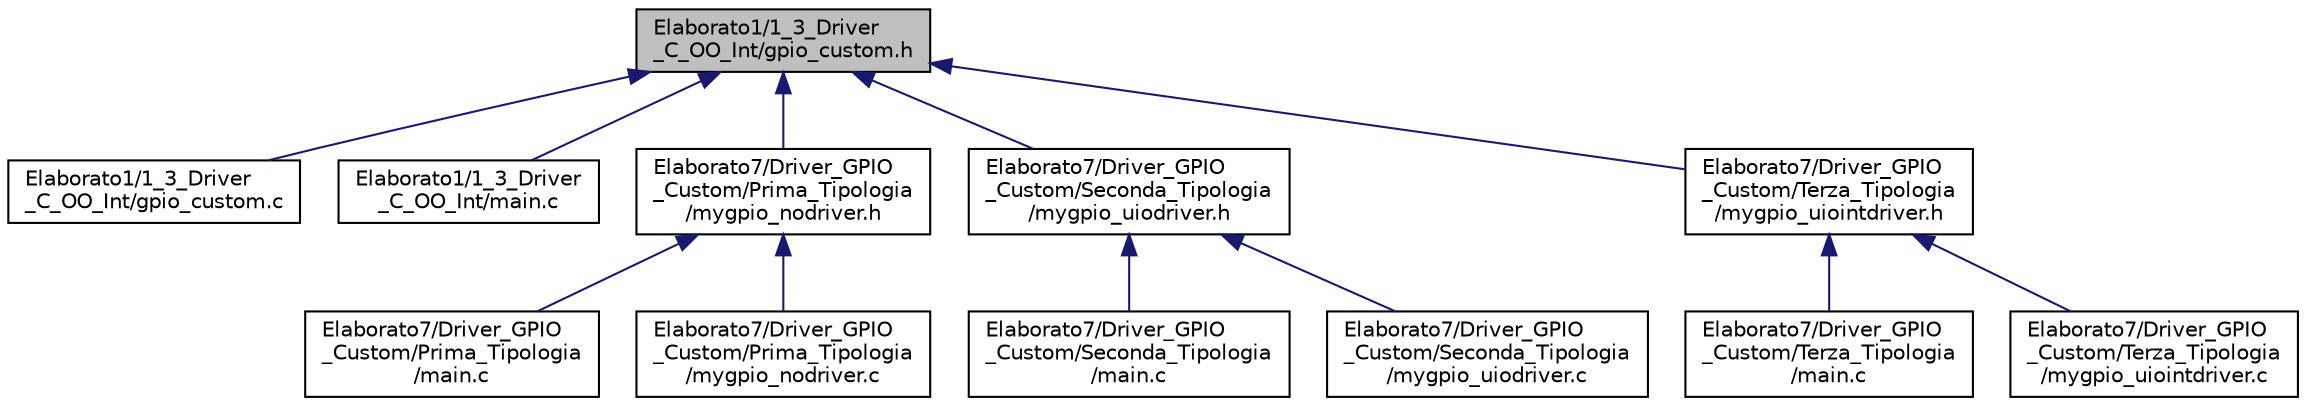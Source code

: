 digraph "Elaborato1/1_3_Driver_C_OO_Int/gpio_custom.h"
{
  edge [fontname="Helvetica",fontsize="10",labelfontname="Helvetica",labelfontsize="10"];
  node [fontname="Helvetica",fontsize="10",shape=record];
  Node6 [label="Elaborato1/1_3_Driver\l_C_OO_Int/gpio_custom.h",height=0.2,width=0.4,color="black", fillcolor="grey75", style="filled", fontcolor="black"];
  Node6 -> Node7 [dir="back",color="midnightblue",fontsize="10",style="solid",fontname="Helvetica"];
  Node7 [label="Elaborato1/1_3_Driver\l_C_OO_Int/gpio_custom.c",height=0.2,width=0.4,color="black", fillcolor="white", style="filled",URL="$1__3___driver___c___o_o___int_2gpio__custom_8c.html",tooltip="Questo file mette a disposizione un firmware per gestire il comportamento della periferica. "];
  Node6 -> Node8 [dir="back",color="midnightblue",fontsize="10",style="solid",fontname="Helvetica"];
  Node8 [label="Elaborato1/1_3_Driver\l_C_OO_Int/main.c",height=0.2,width=0.4,color="black", fillcolor="white", style="filled",URL="$_elaborato1_21__3___driver___c___o_o___int_2main_8c.html",tooltip="Programma principale che contiene al suo interno l&#39;implemetazione di un particolare driver che pilota..."];
  Node6 -> Node9 [dir="back",color="midnightblue",fontsize="10",style="solid",fontname="Helvetica"];
  Node9 [label="Elaborato7/Driver_GPIO\l_Custom/Prima_Tipologia\l/mygpio_nodriver.h",height=0.2,width=0.4,color="black", fillcolor="white", style="filled",URL="$mygpio__nodriver_8h.html",tooltip="library mygpio_nodriver gpio "];
  Node9 -> Node10 [dir="back",color="midnightblue",fontsize="10",style="solid",fontname="Helvetica"];
  Node10 [label="Elaborato7/Driver_GPIO\l_Custom/Prima_Tipologia\l/main.c",height=0.2,width=0.4,color="black", fillcolor="white", style="filled",URL="$_elaborato7_2_driver___g_p_i_o___custom_2_prima___tipologia_2main_8c.html",tooltip="driver \"mygpio_nodriver\" to control gpio "];
  Node9 -> Node11 [dir="back",color="midnightblue",fontsize="10",style="solid",fontname="Helvetica"];
  Node11 [label="Elaborato7/Driver_GPIO\l_Custom/Prima_Tipologia\l/mygpio_nodriver.c",height=0.2,width=0.4,color="black", fillcolor="white", style="filled",URL="$mygpio__nodriver_8c.html",tooltip="Functions used for mygpio_nodriver gpio. "];
  Node6 -> Node12 [dir="back",color="midnightblue",fontsize="10",style="solid",fontname="Helvetica"];
  Node12 [label="Elaborato7/Driver_GPIO\l_Custom/Seconda_Tipologia\l/mygpio_uiodriver.h",height=0.2,width=0.4,color="black", fillcolor="white", style="filled",URL="$mygpio__uiodriver_8h.html",tooltip="library mygpio_uiodriver gpio "];
  Node12 -> Node13 [dir="back",color="midnightblue",fontsize="10",style="solid",fontname="Helvetica"];
  Node13 [label="Elaborato7/Driver_GPIO\l_Custom/Seconda_Tipologia\l/main.c",height=0.2,width=0.4,color="black", fillcolor="white", style="filled",URL="$_elaborato7_2_driver___g_p_i_o___custom_2_seconda___tipologia_2main_8c.html",tooltip="driver \"mygpio_uiodriver\" to control gpio "];
  Node12 -> Node14 [dir="back",color="midnightblue",fontsize="10",style="solid",fontname="Helvetica"];
  Node14 [label="Elaborato7/Driver_GPIO\l_Custom/Seconda_Tipologia\l/mygpio_uiodriver.c",height=0.2,width=0.4,color="black", fillcolor="white", style="filled",URL="$mygpio__uiodriver_8c.html",tooltip="Functions used for mygpio_uiodriver gpio. "];
  Node6 -> Node15 [dir="back",color="midnightblue",fontsize="10",style="solid",fontname="Helvetica"];
  Node15 [label="Elaborato7/Driver_GPIO\l_Custom/Terza_Tipologia\l/mygpio_uiointdriver.h",height=0.2,width=0.4,color="black", fillcolor="white", style="filled",URL="$mygpio__uiointdriver_8h.html",tooltip="library mygpio_uiointdriver gpio "];
  Node15 -> Node16 [dir="back",color="midnightblue",fontsize="10",style="solid",fontname="Helvetica"];
  Node16 [label="Elaborato7/Driver_GPIO\l_Custom/Terza_Tipologia\l/main.c",height=0.2,width=0.4,color="black", fillcolor="white", style="filled",URL="$_elaborato7_2_driver___g_p_i_o___custom_2_terza___tipologia_2main_8c.html",tooltip="driver \"mygpio_uiointdriver\" to control gpio "];
  Node15 -> Node17 [dir="back",color="midnightblue",fontsize="10",style="solid",fontname="Helvetica"];
  Node17 [label="Elaborato7/Driver_GPIO\l_Custom/Terza_Tipologia\l/mygpio_uiointdriver.c",height=0.2,width=0.4,color="black", fillcolor="white", style="filled",URL="$mygpio__uiointdriver_8c.html",tooltip="Functions used for mygpio_uiointdriver gpio. "];
}
